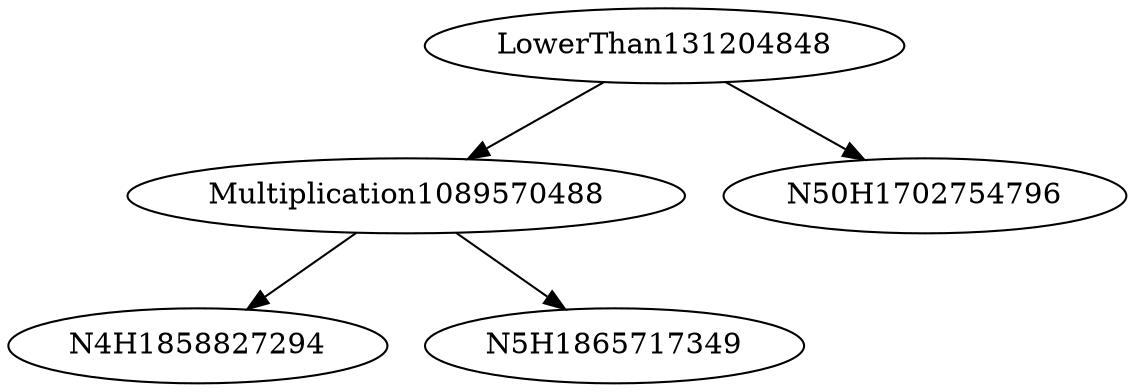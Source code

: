 digraph { 
Multiplication1089570488->N4H1858827294
Multiplication1089570488->N5H1865717349
LowerThan131204848->Multiplication1089570488
LowerThan131204848->N50H1702754796
}